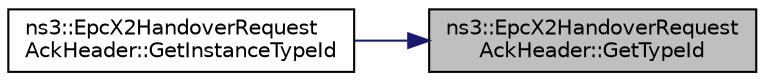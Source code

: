 digraph "ns3::EpcX2HandoverRequestAckHeader::GetTypeId"
{
 // LATEX_PDF_SIZE
  edge [fontname="Helvetica",fontsize="10",labelfontname="Helvetica",labelfontsize="10"];
  node [fontname="Helvetica",fontsize="10",shape=record];
  rankdir="RL";
  Node1 [label="ns3::EpcX2HandoverRequest\lAckHeader::GetTypeId",height=0.2,width=0.4,color="black", fillcolor="grey75", style="filled", fontcolor="black",tooltip="Get the type ID."];
  Node1 -> Node2 [dir="back",color="midnightblue",fontsize="10",style="solid",fontname="Helvetica"];
  Node2 [label="ns3::EpcX2HandoverRequest\lAckHeader::GetInstanceTypeId",height=0.2,width=0.4,color="black", fillcolor="white", style="filled",URL="$classns3_1_1_epc_x2_handover_request_ack_header.html#a06e1e2efe2776194bad1fca480416f28",tooltip="Get the most derived TypeId for this Object."];
}
